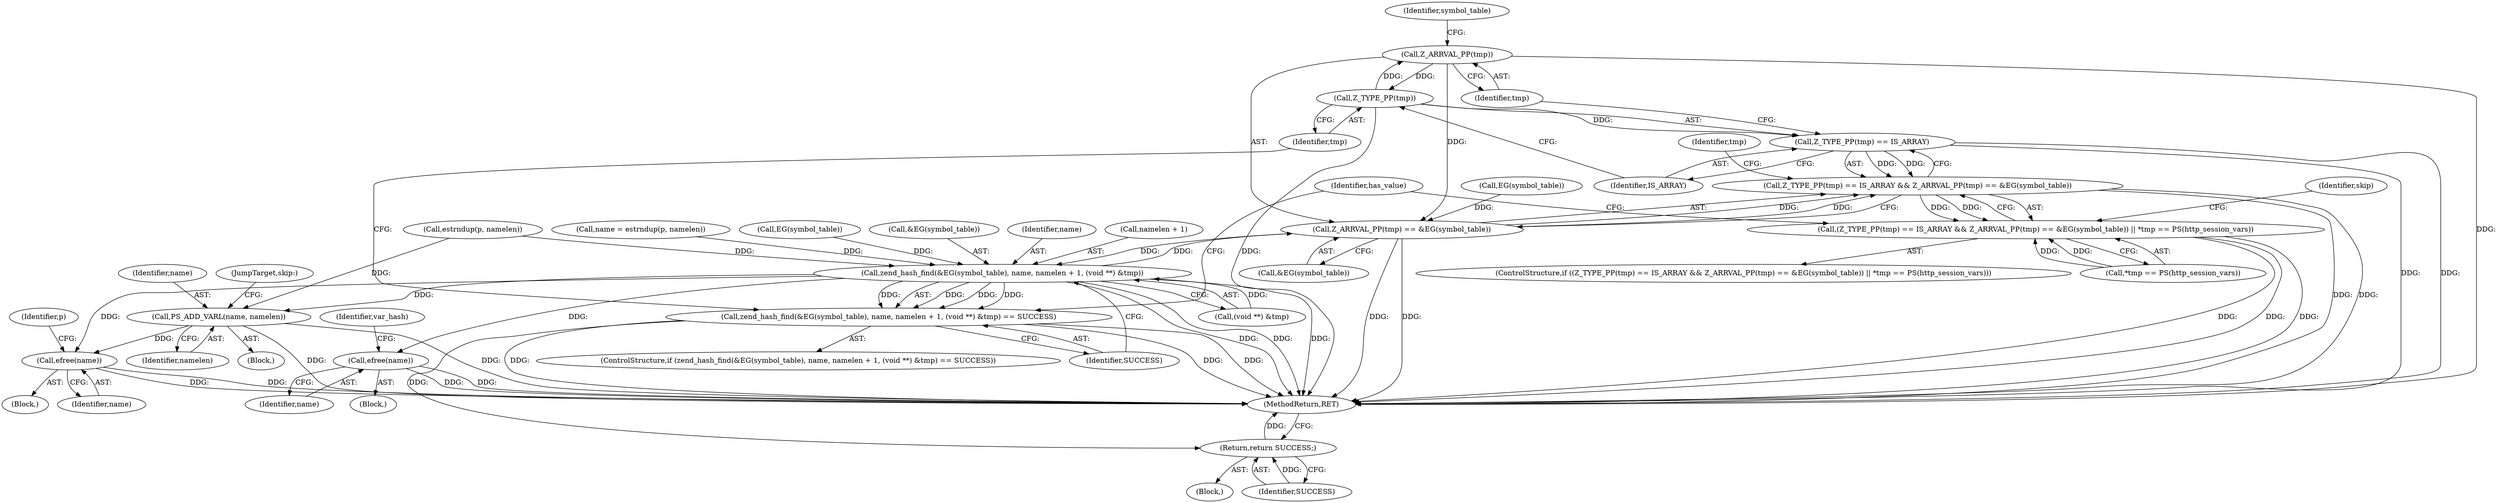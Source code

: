 digraph "0_php-src_8763c6090d627d8bb0ee1d030c30e58f406be9ce?w=1_0@pointer" {
"1000204" [label="(Call,Z_ARRVAL_PP(tmp))"];
"1000200" [label="(Call,Z_TYPE_PP(tmp))"];
"1000204" [label="(Call,Z_ARRVAL_PP(tmp))"];
"1000199" [label="(Call,Z_TYPE_PP(tmp) == IS_ARRAY)"];
"1000198" [label="(Call,Z_TYPE_PP(tmp) == IS_ARRAY && Z_ARRVAL_PP(tmp) == &EG(symbol_table))"];
"1000197" [label="(Call,(Z_TYPE_PP(tmp) == IS_ARRAY && Z_ARRVAL_PP(tmp) == &EG(symbol_table)) || *tmp == PS(http_session_vars))"];
"1000203" [label="(Call,Z_ARRVAL_PP(tmp) == &EG(symbol_table))"];
"1000182" [label="(Call,zend_hash_find(&EG(symbol_table), name, namelen + 1, (void **) &tmp))"];
"1000181" [label="(Call,zend_hash_find(&EG(symbol_table), name, namelen + 1, (void **) &tmp) == SUCCESS)"];
"1000262" [label="(Return,return SUCCESS;)"];
"1000240" [label="(Call,efree(name))"];
"1000250" [label="(Call,PS_ADD_VARL(name, namelen))"];
"1000254" [label="(Call,efree(name))"];
"1000208" [label="(Identifier,symbol_table)"];
"1000251" [label="(Identifier,name)"];
"1000200" [label="(Call,Z_TYPE_PP(tmp))"];
"1000201" [label="(Identifier,tmp)"];
"1000181" [label="(Call,zend_hash_find(&EG(symbol_table), name, namelen + 1, (void **) &tmp) == SUCCESS)"];
"1000249" [label="(Block,)"];
"1000131" [label="(Block,)"];
"1000184" [label="(Call,EG(symbol_table))"];
"1000264" [label="(MethodReturn,RET)"];
"1000197" [label="(Call,(Z_TYPE_PP(tmp) == IS_ARRAY && Z_ARRVAL_PP(tmp) == &EG(symbol_table)) || *tmp == PS(http_session_vars))"];
"1000183" [label="(Call,&EG(symbol_table))"];
"1000206" [label="(Call,&EG(symbol_table))"];
"1000207" [label="(Call,EG(symbol_table))"];
"1000186" [label="(Identifier,name)"];
"1000180" [label="(ControlStructure,if (zend_hash_find(&EG(symbol_table), name, namelen + 1, (void **) &tmp) == SUCCESS))"];
"1000190" [label="(Call,(void **) &tmp)"];
"1000255" [label="(Identifier,name)"];
"1000187" [label="(Call,namelen + 1)"];
"1000204" [label="(Call,Z_ARRVAL_PP(tmp))"];
"1000216" [label="(Identifier,skip)"];
"1000252" [label="(Identifier,namelen)"];
"1000205" [label="(Identifier,tmp)"];
"1000199" [label="(Call,Z_TYPE_PP(tmp) == IS_ARRAY)"];
"1000202" [label="(Identifier,IS_ARRAY)"];
"1000219" [label="(Identifier,has_value)"];
"1000209" [label="(Call,*tmp == PS(http_session_vars))"];
"1000203" [label="(Call,Z_ARRVAL_PP(tmp) == &EG(symbol_table))"];
"1000253" [label="(JumpTarget,skip:)"];
"1000243" [label="(Identifier,var_hash)"];
"1000254" [label="(Call,efree(name))"];
"1000241" [label="(Identifier,name)"];
"1000211" [label="(Identifier,tmp)"];
"1000240" [label="(Call,efree(name))"];
"1000196" [label="(ControlStructure,if ((Z_TYPE_PP(tmp) == IS_ARRAY && Z_ARRVAL_PP(tmp) == &EG(symbol_table)) || *tmp == PS(http_session_vars)))"];
"1000262" [label="(Return,return SUCCESS;)"];
"1000234" [label="(Block,)"];
"1000173" [label="(Call,name = estrndup(p, namelen))"];
"1000104" [label="(Block,)"];
"1000263" [label="(Identifier,SUCCESS)"];
"1000175" [label="(Call,estrndup(p, namelen))"];
"1000198" [label="(Call,Z_TYPE_PP(tmp) == IS_ARRAY && Z_ARRVAL_PP(tmp) == &EG(symbol_table))"];
"1000194" [label="(Identifier,SUCCESS)"];
"1000257" [label="(Identifier,p)"];
"1000250" [label="(Call,PS_ADD_VARL(name, namelen))"];
"1000182" [label="(Call,zend_hash_find(&EG(symbol_table), name, namelen + 1, (void **) &tmp))"];
"1000204" -> "1000203"  [label="AST: "];
"1000204" -> "1000205"  [label="CFG: "];
"1000205" -> "1000204"  [label="AST: "];
"1000208" -> "1000204"  [label="CFG: "];
"1000204" -> "1000264"  [label="DDG: "];
"1000204" -> "1000200"  [label="DDG: "];
"1000204" -> "1000203"  [label="DDG: "];
"1000200" -> "1000204"  [label="DDG: "];
"1000200" -> "1000199"  [label="AST: "];
"1000200" -> "1000201"  [label="CFG: "];
"1000201" -> "1000200"  [label="AST: "];
"1000202" -> "1000200"  [label="CFG: "];
"1000200" -> "1000264"  [label="DDG: "];
"1000200" -> "1000199"  [label="DDG: "];
"1000199" -> "1000198"  [label="AST: "];
"1000199" -> "1000202"  [label="CFG: "];
"1000202" -> "1000199"  [label="AST: "];
"1000205" -> "1000199"  [label="CFG: "];
"1000198" -> "1000199"  [label="CFG: "];
"1000199" -> "1000264"  [label="DDG: "];
"1000199" -> "1000264"  [label="DDG: "];
"1000199" -> "1000198"  [label="DDG: "];
"1000199" -> "1000198"  [label="DDG: "];
"1000198" -> "1000197"  [label="AST: "];
"1000198" -> "1000203"  [label="CFG: "];
"1000203" -> "1000198"  [label="AST: "];
"1000211" -> "1000198"  [label="CFG: "];
"1000197" -> "1000198"  [label="CFG: "];
"1000198" -> "1000264"  [label="DDG: "];
"1000198" -> "1000264"  [label="DDG: "];
"1000198" -> "1000197"  [label="DDG: "];
"1000198" -> "1000197"  [label="DDG: "];
"1000203" -> "1000198"  [label="DDG: "];
"1000203" -> "1000198"  [label="DDG: "];
"1000197" -> "1000196"  [label="AST: "];
"1000197" -> "1000209"  [label="CFG: "];
"1000209" -> "1000197"  [label="AST: "];
"1000216" -> "1000197"  [label="CFG: "];
"1000219" -> "1000197"  [label="CFG: "];
"1000197" -> "1000264"  [label="DDG: "];
"1000197" -> "1000264"  [label="DDG: "];
"1000197" -> "1000264"  [label="DDG: "];
"1000209" -> "1000197"  [label="DDG: "];
"1000209" -> "1000197"  [label="DDG: "];
"1000203" -> "1000206"  [label="CFG: "];
"1000206" -> "1000203"  [label="AST: "];
"1000203" -> "1000264"  [label="DDG: "];
"1000203" -> "1000264"  [label="DDG: "];
"1000203" -> "1000182"  [label="DDG: "];
"1000182" -> "1000203"  [label="DDG: "];
"1000207" -> "1000203"  [label="DDG: "];
"1000182" -> "1000181"  [label="AST: "];
"1000182" -> "1000190"  [label="CFG: "];
"1000183" -> "1000182"  [label="AST: "];
"1000186" -> "1000182"  [label="AST: "];
"1000187" -> "1000182"  [label="AST: "];
"1000190" -> "1000182"  [label="AST: "];
"1000194" -> "1000182"  [label="CFG: "];
"1000182" -> "1000264"  [label="DDG: "];
"1000182" -> "1000264"  [label="DDG: "];
"1000182" -> "1000264"  [label="DDG: "];
"1000182" -> "1000181"  [label="DDG: "];
"1000182" -> "1000181"  [label="DDG: "];
"1000182" -> "1000181"  [label="DDG: "];
"1000182" -> "1000181"  [label="DDG: "];
"1000184" -> "1000182"  [label="DDG: "];
"1000173" -> "1000182"  [label="DDG: "];
"1000175" -> "1000182"  [label="DDG: "];
"1000190" -> "1000182"  [label="DDG: "];
"1000182" -> "1000240"  [label="DDG: "];
"1000182" -> "1000250"  [label="DDG: "];
"1000182" -> "1000254"  [label="DDG: "];
"1000181" -> "1000180"  [label="AST: "];
"1000181" -> "1000194"  [label="CFG: "];
"1000194" -> "1000181"  [label="AST: "];
"1000201" -> "1000181"  [label="CFG: "];
"1000219" -> "1000181"  [label="CFG: "];
"1000181" -> "1000264"  [label="DDG: "];
"1000181" -> "1000264"  [label="DDG: "];
"1000181" -> "1000264"  [label="DDG: "];
"1000181" -> "1000262"  [label="DDG: "];
"1000262" -> "1000104"  [label="AST: "];
"1000262" -> "1000263"  [label="CFG: "];
"1000263" -> "1000262"  [label="AST: "];
"1000264" -> "1000262"  [label="CFG: "];
"1000262" -> "1000264"  [label="DDG: "];
"1000263" -> "1000262"  [label="DDG: "];
"1000240" -> "1000234"  [label="AST: "];
"1000240" -> "1000241"  [label="CFG: "];
"1000241" -> "1000240"  [label="AST: "];
"1000243" -> "1000240"  [label="CFG: "];
"1000240" -> "1000264"  [label="DDG: "];
"1000240" -> "1000264"  [label="DDG: "];
"1000250" -> "1000249"  [label="AST: "];
"1000250" -> "1000252"  [label="CFG: "];
"1000251" -> "1000250"  [label="AST: "];
"1000252" -> "1000250"  [label="AST: "];
"1000253" -> "1000250"  [label="CFG: "];
"1000250" -> "1000264"  [label="DDG: "];
"1000250" -> "1000264"  [label="DDG: "];
"1000175" -> "1000250"  [label="DDG: "];
"1000250" -> "1000254"  [label="DDG: "];
"1000254" -> "1000131"  [label="AST: "];
"1000254" -> "1000255"  [label="CFG: "];
"1000255" -> "1000254"  [label="AST: "];
"1000257" -> "1000254"  [label="CFG: "];
"1000254" -> "1000264"  [label="DDG: "];
"1000254" -> "1000264"  [label="DDG: "];
}
